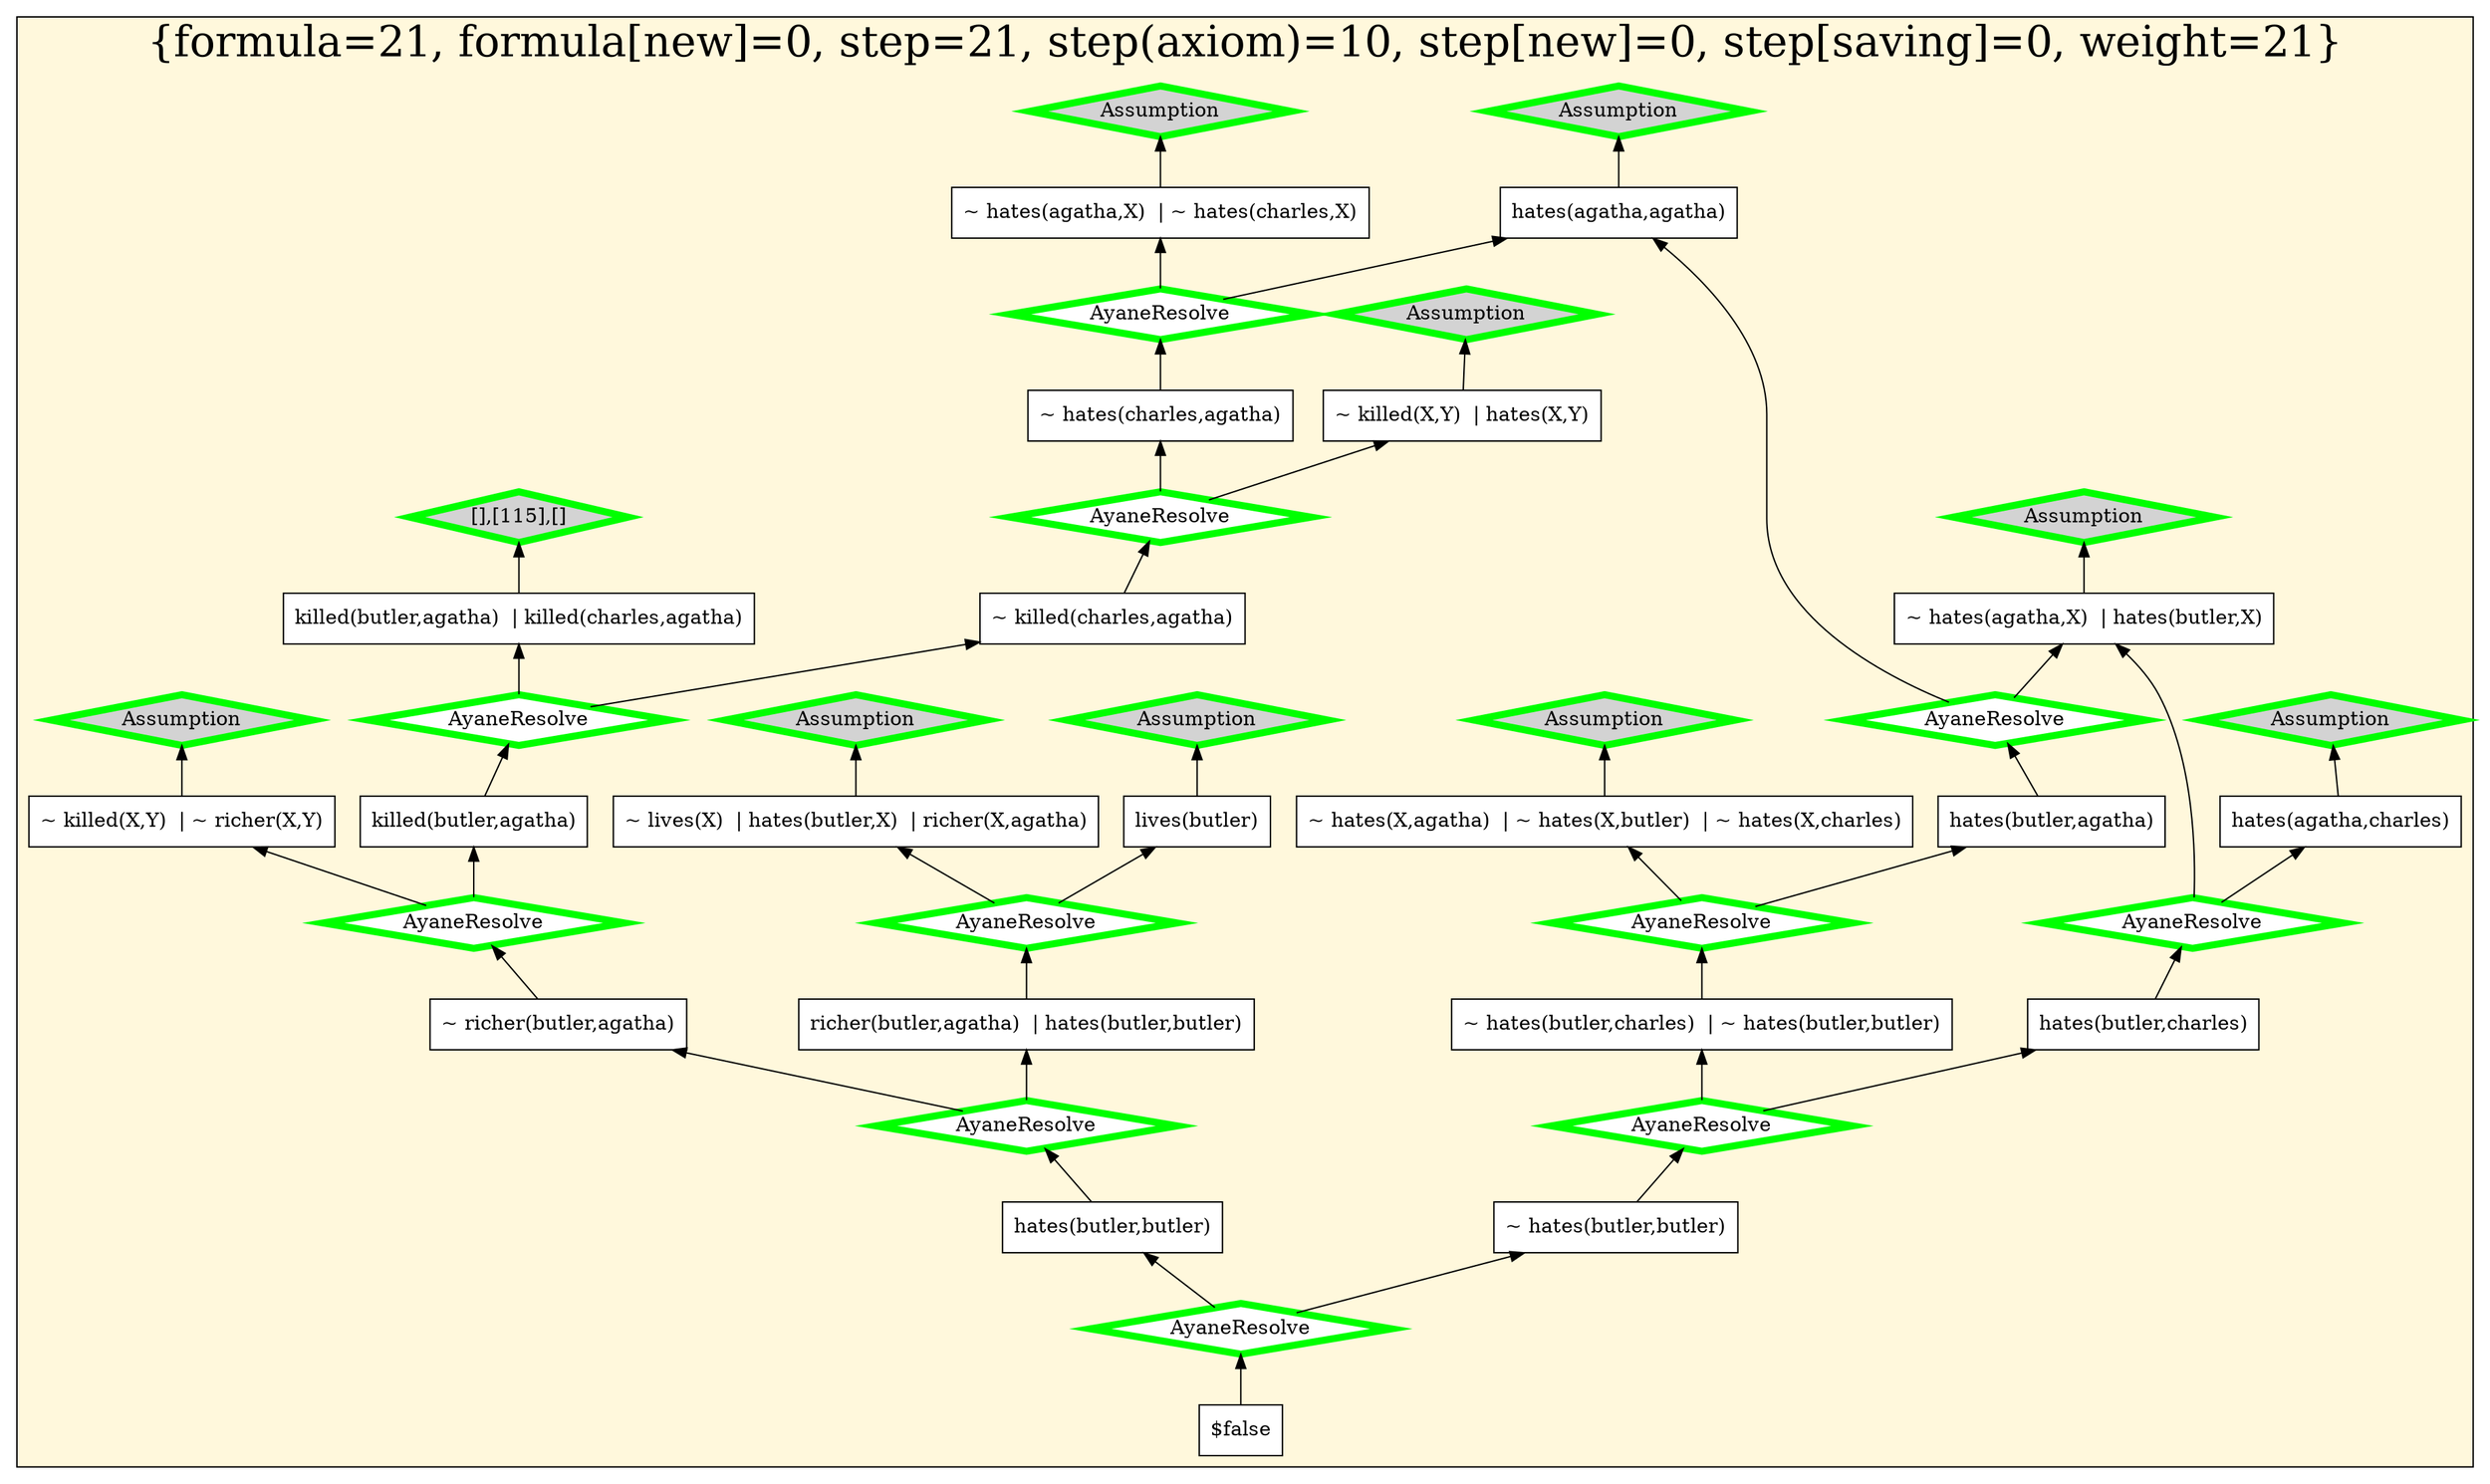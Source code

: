 digraph g 
{ rankdir=BT;
   
  "x_115" [ color="black" shape="box" label="killed(butler,agatha)  | killed(charles,agatha)" fillcolor="white" style="filled"  ];
  "x_401" [ color="black" shape="box" label="~ richer(butler,agatha)" fillcolor="white" style="filled"  ];
  "x_392" [ color="black" shape="box" label="~ hates(X,agatha)  | ~ hates(X,butler)  | ~ hates(X,charles)" fillcolor="white" style="filled"  ];
  "x_130" [ color="black" shape="box" label="richer(butler,agatha)  | hates(butler,butler)" fillcolor="white" style="filled"  ];
  "x_213" [ color="black" shape="box" label="~ lives(X)  | hates(butler,X)  | richer(X,agatha)" fillcolor="white" style="filled"  ];
  "x_270" [ color="black" shape="box" label="hates(butler,butler)" fillcolor="white" style="filled"  ];
  "x_206" [ color="black" shape="box" label="hates(butler,agatha)" fillcolor="white" style="filled"  ];
  "x_39" [ color="black" shape="box" label="~ killed(X,Y)  | hates(X,Y)" fillcolor="white" style="filled"  ];
  "x_82" [ color="black" shape="box" label="~ hates(agatha,X)  | hates(butler,X)" fillcolor="white" style="filled"  ];
  "x_124" [ color="black" shape="box" label="~ hates(charles,agatha)" fillcolor="white" style="filled"  ];
  "x_309" [ color="black" shape="box" label="~ hates(butler,charles)  | ~ hates(butler,butler)" fillcolor="white" style="filled"  ];
  "x_152" [ color="black" shape="box" label="hates(butler,charles)" fillcolor="white" style="filled"  ];
  "x_98" [ color="black" shape="box" label="~ hates(butler,butler)" fillcolor="white" style="filled"  ];
  "x_3" [ color="black" shape="box" label="lives(butler)" fillcolor="white" style="filled"  ];
  "x_383" [ color="black" shape="box" label="~ hates(agatha,X)  | ~ hates(charles,X)" fillcolor="white" style="filled"  ];
  "x_205" [ color="black" shape="box" label="~ killed(charles,agatha)" fillcolor="white" style="filled"  ];
  "x_390" [ color="black" shape="box" label="~ killed(X,Y)  | ~ richer(X,Y)" fillcolor="white" style="filled"  ];
  "x_225" [ color="black" shape="box" label="hates(agatha,charles)" fillcolor="white" style="filled"  ];
  "x_336" [ color="black" shape="box" label="hates(agatha,agatha)" fillcolor="white" style="filled"  ];
  "x_193" [ color="black" shape="box" label="killed(butler,agatha)" fillcolor="white" style="filled"  ];
  "x_2" [ color="black" shape="box" label="$false" fillcolor="white" style="filled"  ];
  "-7f2be617:1240b4a10d1:-493a" [ URL="http://browser.inference-web.org/iwbrowser/BrowseNodeSet?url=http%3A%2F%2Finference-web.org%2Fproofs%2Ftptp%2FSolutions%2FPUZ%2FPUZ001-1%2FAyane---1.1%2Fanswer.owl%23ns_agatha_hates_agatha" color="green" shape="diamond" label="Assumption" fillcolor="lightgrey" style="filled" penwidth="5"  ];
  "x_336" -> "-7f2be617:1240b4a10d1:-493a";
  "-7f2be617:1240b4a10d1:-4944" [ URL="http://browser.inference-web.org/iwbrowser/BrowseNodeSet?url=http%3A%2F%2Finference-web.org%2Fproofs%2Ftptp%2FSolutions%2FPUZ%2FPUZ001-1%2FAyane---1.1%2Fanswer.owl%23ns_13" color="green" shape="diamond" label="AyaneResolve" fillcolor="white" style="filled" penwidth="5"  ];
  "x_124" -> "-7f2be617:1240b4a10d1:-4944";
  "-7f2be617:1240b4a10d1:-4944" -> "x_336";
  "-7f2be617:1240b4a10d1:-4944" -> "x_383";
  "-7f2be617:1240b4a10d1:-4926" [ URL="http://browser.inference-web.org/iwbrowser/BrowseNodeSet?url=http%3A%2F%2Finference-web.org%2Fproofs%2Ftptp%2FSolutions%2FPUZ%2FPUZ001-1%2FAyane---1.1%2Fanswer.owl%23ns_27" color="green" shape="diamond" label="AyaneResolve" fillcolor="white" style="filled" penwidth="5"  ];
  "x_98" -> "-7f2be617:1240b4a10d1:-4926";
  "-7f2be617:1240b4a10d1:-4926" -> "x_152";
  "-7f2be617:1240b4a10d1:-4926" -> "x_309";
  "-7f2be617:1240b4a10d1:-4917" [ URL="http://browser.inference-web.org/iwbrowser/BrowseNodeSet?url=http%3A%2F%2Finference-web.org%2Fproofs%2Ftptp%2FSolutions%2FPUZ%2FPUZ001-1%2FAyane---1.1%2Fanswer.owl%23ns_same_hates" color="green" shape="diamond" label="Assumption" fillcolor="lightgrey" style="filled" penwidth="5"  ];
  "x_82" -> "-7f2be617:1240b4a10d1:-4917";
  "-7f2be617:1240b4a10d1:-4912" [ URL="http://browser.inference-web.org/iwbrowser/BrowseNodeSet?url=http%3A%2F%2Finference-web.org%2Fproofs%2Ftptp%2FSolutions%2FPUZ%2FPUZ001-1%2FAyane---1.1%2Fanswer.owl%23ns_26" color="green" shape="diamond" label="AyaneResolve" fillcolor="white" style="filled" penwidth="5"  ];
  "x_309" -> "-7f2be617:1240b4a10d1:-4912";
  "-7f2be617:1240b4a10d1:-4912" -> "x_206";
  "-7f2be617:1240b4a10d1:-4912" -> "x_392";
  "-7f2be617:1240b4a10d1:-4935" [ URL="http://browser.inference-web.org/iwbrowser/BrowseNodeSet?url=http%3A%2F%2Finference-web.org%2Fproofs%2Ftptp%2FSolutions%2FPUZ%2FPUZ001-1%2FAyane---1.1%2Fanswer.owl%23ns_22" color="green" shape="diamond" label="AyaneResolve" fillcolor="white" style="filled" penwidth="5"  ];
  "x_130" -> "-7f2be617:1240b4a10d1:-4935";
  "-7f2be617:1240b4a10d1:-4935" -> "x_3";
  "-7f2be617:1240b4a10d1:-4935" -> "x_213";
  "-7f2be617:1240b4a10d1:-4908" [ URL="http://browser.inference-web.org/iwbrowser/BrowseNodeSet?url=http%3A%2F%2Finference-web.org%2Fproofs%2Ftptp%2FSolutions%2FPUZ%2FPUZ001-1%2FAyane---1.1%2Fanswer.owl%23ns_14" color="green" shape="diamond" label="AyaneResolve" fillcolor="white" style="filled" penwidth="5"  ];
  "x_206" -> "-7f2be617:1240b4a10d1:-4908";
  "-7f2be617:1240b4a10d1:-4908" -> "x_82";
  "-7f2be617:1240b4a10d1:-4908" -> "x_336";
  "-7f2be617:1240b4a10d1:-4930" [ URL="http://browser.inference-web.org/iwbrowser/BrowseNodeSet?url=http%3A%2F%2Finference-web.org%2Fproofs%2Ftptp%2FSolutions%2FPUZ%2FPUZ001-1%2FAyane---1.1%2Fanswer.owl%23ns_butler" color="green" shape="diamond" label="Assumption" fillcolor="lightgrey" style="filled" penwidth="5"  ];
  "x_3" -> "-7f2be617:1240b4a10d1:-4930";
  "-7f2be617:1240b4a10d1:-494e" [ URL="http://browser.inference-web.org/iwbrowser/BrowseNodeSet?url=http%3A%2F%2Finference-web.org%2Fproofs%2Ftptp%2FSolutions%2FPUZ%2FPUZ001-1%2FAyane---1.1%2Fanswer.owl%23ns_16" color="green" shape="diamond" label="AyaneResolve" fillcolor="white" style="filled" penwidth="5"  ];
  "x_205" -> "-7f2be617:1240b4a10d1:-494e";
  "-7f2be617:1240b4a10d1:-494e" -> "x_39";
  "-7f2be617:1240b4a10d1:-494e" -> "x_124";
  "-7f2be617:1240b4a10d1:-493f" [ URL="http://browser.inference-web.org/iwbrowser/BrowseNodeSet?url=http%3A%2F%2Finference-web.org%2Fproofs%2Ftptp%2FSolutions%2FPUZ%2FPUZ001-1%2FAyane---1.1%2Fanswer.owl%23ns_different_hates" color="green" shape="diamond" label="Assumption" fillcolor="lightgrey" style="filled" penwidth="5"  ];
  "x_383" -> "-7f2be617:1240b4a10d1:-493f";
  "-7f2be617:1240b4a10d1:-4962" [ URL="http://browser.inference-web.org/iwbrowser/BrowseNodeSet?url=http%3A%2F%2Finference-web.org%2Fproofs%2Ftptp%2FSolutions%2FPUZ%2FPUZ001-1%2FAyane---1.1%2Fanswer.owl%23ns_20" color="green" shape="diamond" label="AyaneResolve" fillcolor="white" style="filled" penwidth="5"  ];
  "x_401" -> "-7f2be617:1240b4a10d1:-4962";
  "-7f2be617:1240b4a10d1:-4962" -> "x_193";
  "-7f2be617:1240b4a10d1:-4962" -> "x_390";
  "-7f2be617:1240b4a10d1:-495d" [ URL="http://browser.inference-web.org/iwbrowser/BrowseNodeSet?url=http%3A%2F%2Finference-web.org%2Fproofs%2Ftptp%2FSolutions%2FPUZ%2FPUZ001-1%2FAyane---1.1%2Fanswer.owl%23ns_poorer_killer" color="green" shape="diamond" label="Assumption" fillcolor="lightgrey" style="filled" penwidth="5"  ];
  "x_390" -> "-7f2be617:1240b4a10d1:-495d";
  "-7f2be617:1240b4a10d1:-496c" [ URL="http://browser.inference-web.org/iwbrowser/BrowseNodeSet?url=http%3A%2F%2Finference-web.org%2Fproofs%2Ftptp%2FSolutions%2FPUZ%2FPUZ001-1%2FAyane---1.1%2Fanswer.owl%23answer" color="green" shape="diamond" label="AyaneResolve" fillcolor="white" style="filled" penwidth="5"  ];
  "x_2" -> "-7f2be617:1240b4a10d1:-496c";
  "-7f2be617:1240b4a10d1:-496c" -> "x_98";
  "-7f2be617:1240b4a10d1:-496c" -> "x_270";
  "-7f2be617:1240b4a10d1:-491c" [ URL="http://browser.inference-web.org/iwbrowser/BrowseNodeSet?url=http%3A%2F%2Finference-web.org%2Fproofs%2Ftptp%2FSolutions%2FPUZ%2FPUZ001-1%2FAyane---1.1%2Fanswer.owl%23ns_agatha_hates_charles" color="green" shape="diamond" label="Assumption" fillcolor="lightgrey" style="filled" penwidth="5"  ];
  "x_225" -> "-7f2be617:1240b4a10d1:-491c";
  "-7f2be617:1240b4a10d1:-4958" [ URL="http://browser.inference-web.org/iwbrowser/BrowseNodeSet?url=http%3A%2F%2Finference-web.org%2Fproofs%2Ftptp%2FSolutions%2FPUZ%2FPUZ001-1%2FAyane---1.1%2Fanswer.owl%23ns_18" color="green" shape="diamond" label="AyaneResolve" fillcolor="white" style="filled" penwidth="5"  ];
  "x_193" -> "-7f2be617:1240b4a10d1:-4958";
  "-7f2be617:1240b4a10d1:-4958" -> "x_115";
  "-7f2be617:1240b4a10d1:-4958" -> "x_205";
  "-7f2be617:1240b4a10d1:-4967" [ URL="http://browser.inference-web.org/iwbrowser/BrowseNodeSet?url=http%3A%2F%2Finference-web.org%2Fproofs%2Ftptp%2FSolutions%2FPUZ%2FPUZ001-1%2FAyane---1.1%2Fanswer.owl%23ns_23" color="green" shape="diamond" label="AyaneResolve" fillcolor="white" style="filled" penwidth="5"  ];
  "x_270" -> "-7f2be617:1240b4a10d1:-4967";
  "-7f2be617:1240b4a10d1:-4967" -> "x_130";
  "-7f2be617:1240b4a10d1:-4967" -> "x_401";
  "-7f2be617:1240b4a10d1:-4953" [ URL="http://browser.inference-web.org/iwbrowser/BrowseNodeSet?url=http%3A%2F%2Finference-web.org%2Fproofs%2Ftptp%2FSolutions%2FPUZ%2FPUZ001-1%2FAyane---1.1%2Fanswer.owl%23ns_prove_neither_charles_nor_butler_did_it" color="green" shape="diamond" label="[],[115],[]" fillcolor="lightgrey" style="filled" penwidth="5"  ];
  "x_115" -> "-7f2be617:1240b4a10d1:-4953";
  "-7f2be617:1240b4a10d1:-492b" [ URL="http://browser.inference-web.org/iwbrowser/BrowseNodeSet?url=http%3A%2F%2Finference-web.org%2Fproofs%2Ftptp%2FSolutions%2FPUZ%2FPUZ001-1%2FAyane---1.1%2Fanswer.owl%23ns_butler_hates_poor" color="green" shape="diamond" label="Assumption" fillcolor="lightgrey" style="filled" penwidth="5"  ];
  "x_213" -> "-7f2be617:1240b4a10d1:-492b";
  "-7f2be617:1240b4a10d1:-4949" [ URL="http://browser.inference-web.org/iwbrowser/BrowseNodeSet?url=http%3A%2F%2Finference-web.org%2Fproofs%2Ftptp%2FSolutions%2FPUZ%2FPUZ001-1%2FAyane---1.1%2Fanswer.owl%23ns_killer_hates_victim" color="green" shape="diamond" label="Assumption" fillcolor="lightgrey" style="filled" penwidth="5"  ];
  "x_39" -> "-7f2be617:1240b4a10d1:-4949";
  "-7f2be617:1240b4a10d1:-4921" [ URL="http://browser.inference-web.org/iwbrowser/BrowseNodeSet?url=http%3A%2F%2Finference-web.org%2Fproofs%2Ftptp%2FSolutions%2FPUZ%2FPUZ001-1%2FAyane---1.1%2Fanswer.owl%23ns_15" color="green" shape="diamond" label="AyaneResolve" fillcolor="white" style="filled" penwidth="5"  ];
  "x_152" -> "-7f2be617:1240b4a10d1:-4921";
  "-7f2be617:1240b4a10d1:-4921" -> "x_82";
  "-7f2be617:1240b4a10d1:-4921" -> "x_225";
  "-7f2be617:1240b4a10d1:-490d" [ URL="http://browser.inference-web.org/iwbrowser/BrowseNodeSet?url=http%3A%2F%2Finference-web.org%2Fproofs%2Ftptp%2FSolutions%2FPUZ%2FPUZ001-1%2FAyane---1.1%2Fanswer.owl%23ns_no_one_hates_everyone" color="green" shape="diamond" label="Assumption" fillcolor="lightgrey" style="filled" penwidth="5"  ];
  "x_392" -> "-7f2be617:1240b4a10d1:-490d";
  
 subgraph cluster_opt 
{ labelloc=b label="{formula=21, formula[new]=0, step=21, step(axiom)=10, step[new]=0, step[saving]=0, weight=21}" 
 fontsize=30 fillcolor=cornsilk style=filled 
  x_205 ; x_2 ; x_206 ; x_3 ; x_98 ; x_309 ; x_39 ; x_336 ; x_383 ; x_401 ; x_130 ; x_193 ; x_225 ; x_152 ; x_392 ; x_115 ; x_82 ; x_213 ; x_124 ; x_270 ; x_390 ; "-7f2be617:1240b4a10d1:-493a" ;
 "-7f2be617:1240b4a10d1:-4944" ;
 "-7f2be617:1240b4a10d1:-4926" ;
 "-7f2be617:1240b4a10d1:-4917" ;
 "-7f2be617:1240b4a10d1:-4912" ;
 "-7f2be617:1240b4a10d1:-4935" ;
 "-7f2be617:1240b4a10d1:-4908" ;
 "-7f2be617:1240b4a10d1:-4930" ;
 "-7f2be617:1240b4a10d1:-494e" ;
 "-7f2be617:1240b4a10d1:-493f" ;
 "-7f2be617:1240b4a10d1:-4962" ;
 "-7f2be617:1240b4a10d1:-495d" ;
 "-7f2be617:1240b4a10d1:-491c" ;
 "-7f2be617:1240b4a10d1:-496c" ;
 "-7f2be617:1240b4a10d1:-4958" ;
 "-7f2be617:1240b4a10d1:-4967" ;
 "-7f2be617:1240b4a10d1:-4953" ;
 "-7f2be617:1240b4a10d1:-490d" ;
 "-7f2be617:1240b4a10d1:-4921" ;
 "-7f2be617:1240b4a10d1:-4949" ;
 "-7f2be617:1240b4a10d1:-492b" ;
 
}
 
}
